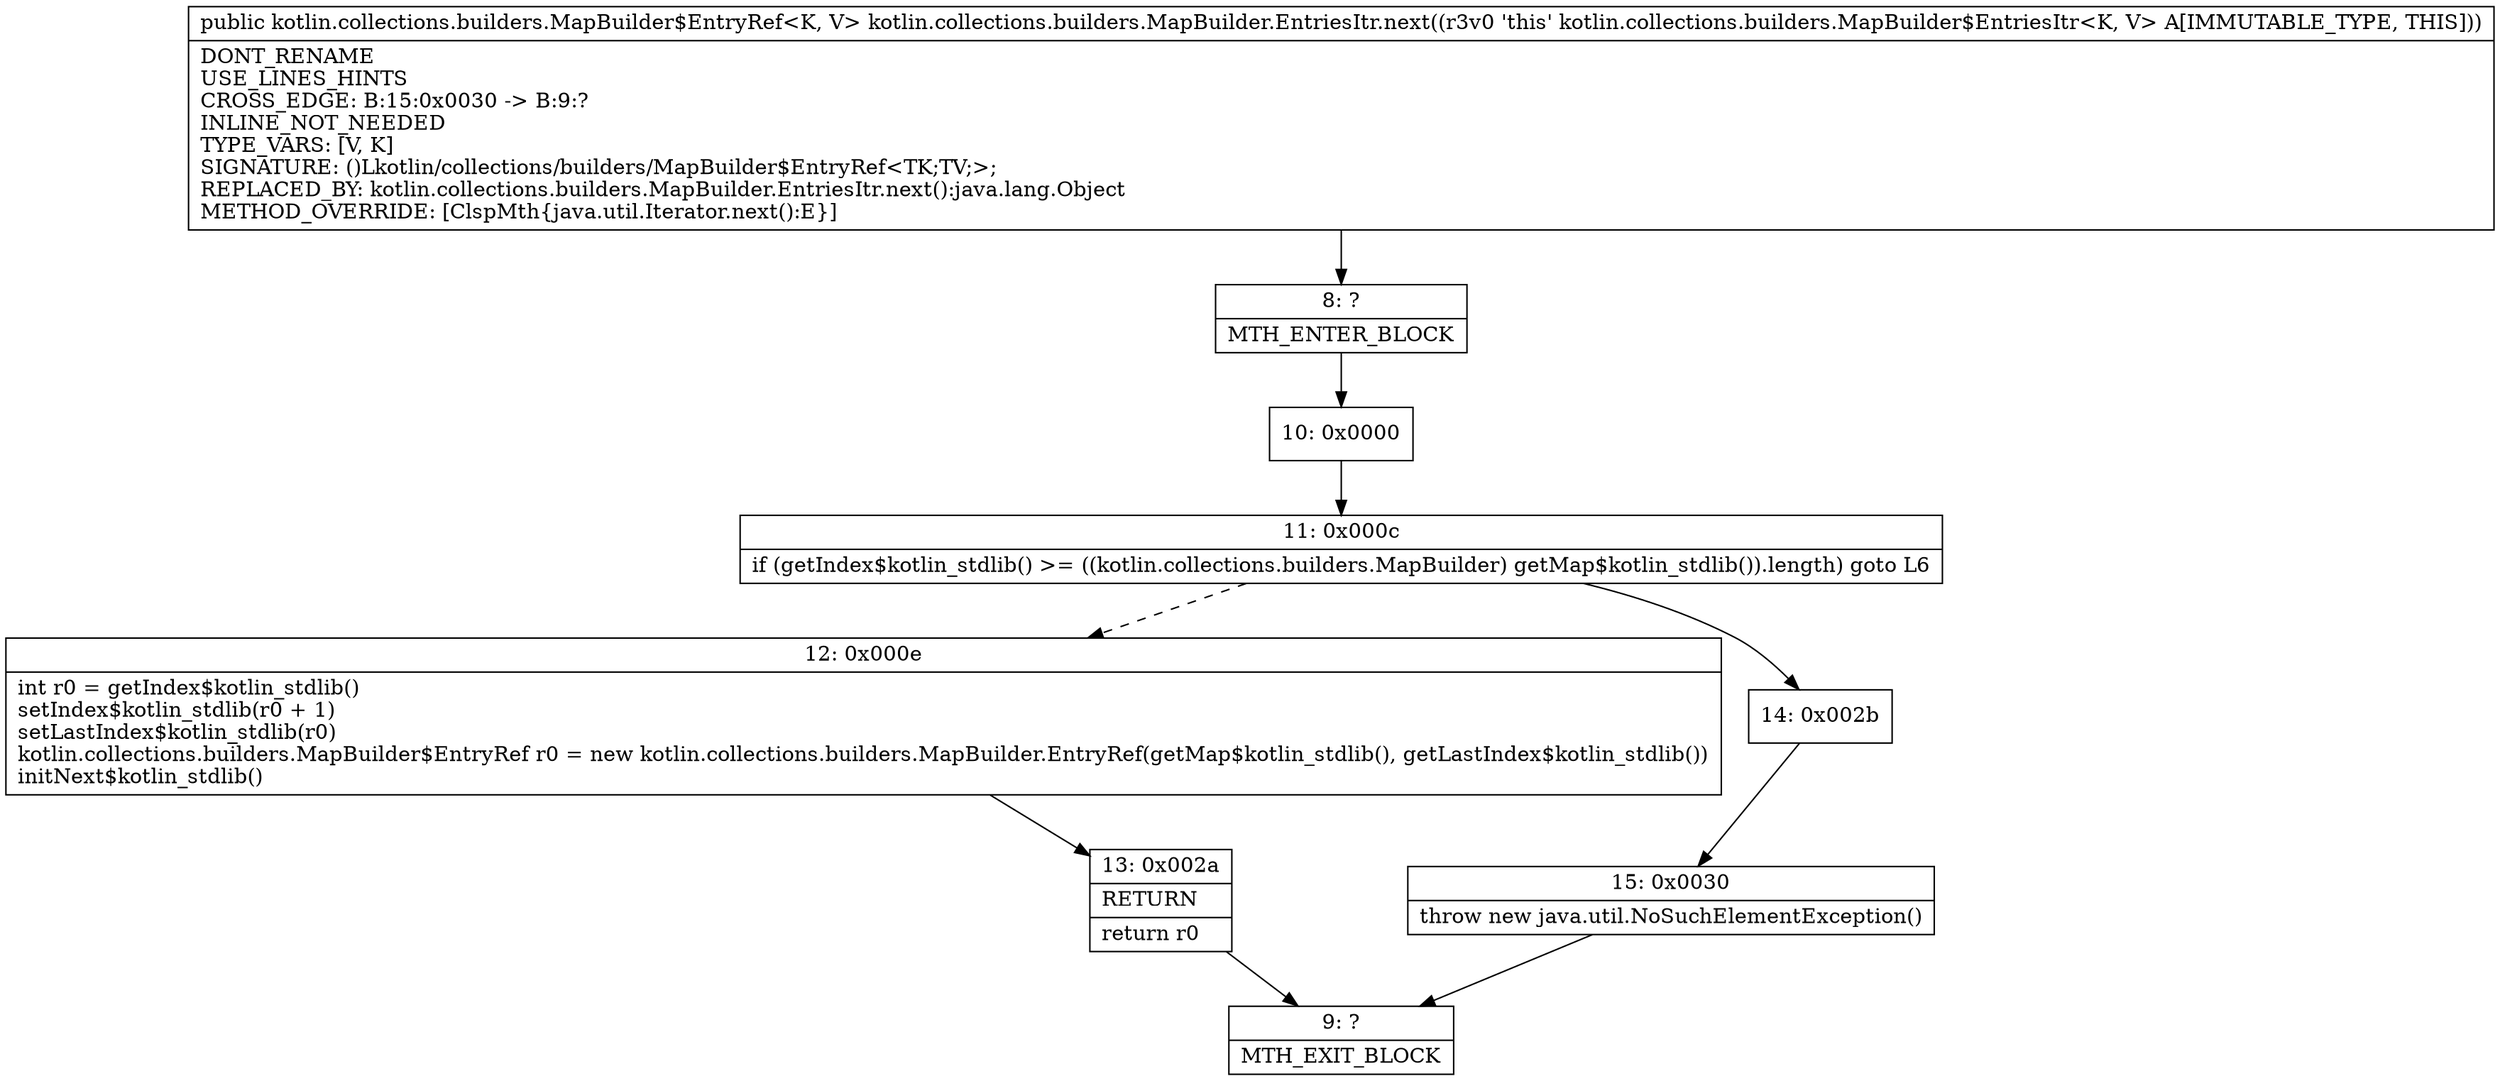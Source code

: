 digraph "CFG forkotlin.collections.builders.MapBuilder.EntriesItr.next()Lkotlin\/collections\/builders\/MapBuilder$EntryRef;" {
Node_8 [shape=record,label="{8\:\ ?|MTH_ENTER_BLOCK\l}"];
Node_10 [shape=record,label="{10\:\ 0x0000}"];
Node_11 [shape=record,label="{11\:\ 0x000c|if (getIndex$kotlin_stdlib() \>= ((kotlin.collections.builders.MapBuilder) getMap$kotlin_stdlib()).length) goto L6\l}"];
Node_12 [shape=record,label="{12\:\ 0x000e|int r0 = getIndex$kotlin_stdlib()\lsetIndex$kotlin_stdlib(r0 + 1)\lsetLastIndex$kotlin_stdlib(r0)\lkotlin.collections.builders.MapBuilder$EntryRef r0 = new kotlin.collections.builders.MapBuilder.EntryRef(getMap$kotlin_stdlib(), getLastIndex$kotlin_stdlib())\linitNext$kotlin_stdlib()\l}"];
Node_13 [shape=record,label="{13\:\ 0x002a|RETURN\l|return r0\l}"];
Node_9 [shape=record,label="{9\:\ ?|MTH_EXIT_BLOCK\l}"];
Node_14 [shape=record,label="{14\:\ 0x002b}"];
Node_15 [shape=record,label="{15\:\ 0x0030|throw new java.util.NoSuchElementException()\l}"];
MethodNode[shape=record,label="{public kotlin.collections.builders.MapBuilder$EntryRef\<K, V\> kotlin.collections.builders.MapBuilder.EntriesItr.next((r3v0 'this' kotlin.collections.builders.MapBuilder$EntriesItr\<K, V\> A[IMMUTABLE_TYPE, THIS]))  | DONT_RENAME\lUSE_LINES_HINTS\lCROSS_EDGE: B:15:0x0030 \-\> B:9:?\lINLINE_NOT_NEEDED\lTYPE_VARS: [V, K]\lSIGNATURE: ()Lkotlin\/collections\/builders\/MapBuilder$EntryRef\<TK;TV;\>;\lREPLACED_BY: kotlin.collections.builders.MapBuilder.EntriesItr.next():java.lang.Object\lMETHOD_OVERRIDE: [ClspMth\{java.util.Iterator.next():E\}]\l}"];
MethodNode -> Node_8;Node_8 -> Node_10;
Node_10 -> Node_11;
Node_11 -> Node_12[style=dashed];
Node_11 -> Node_14;
Node_12 -> Node_13;
Node_13 -> Node_9;
Node_14 -> Node_15;
Node_15 -> Node_9;
}

